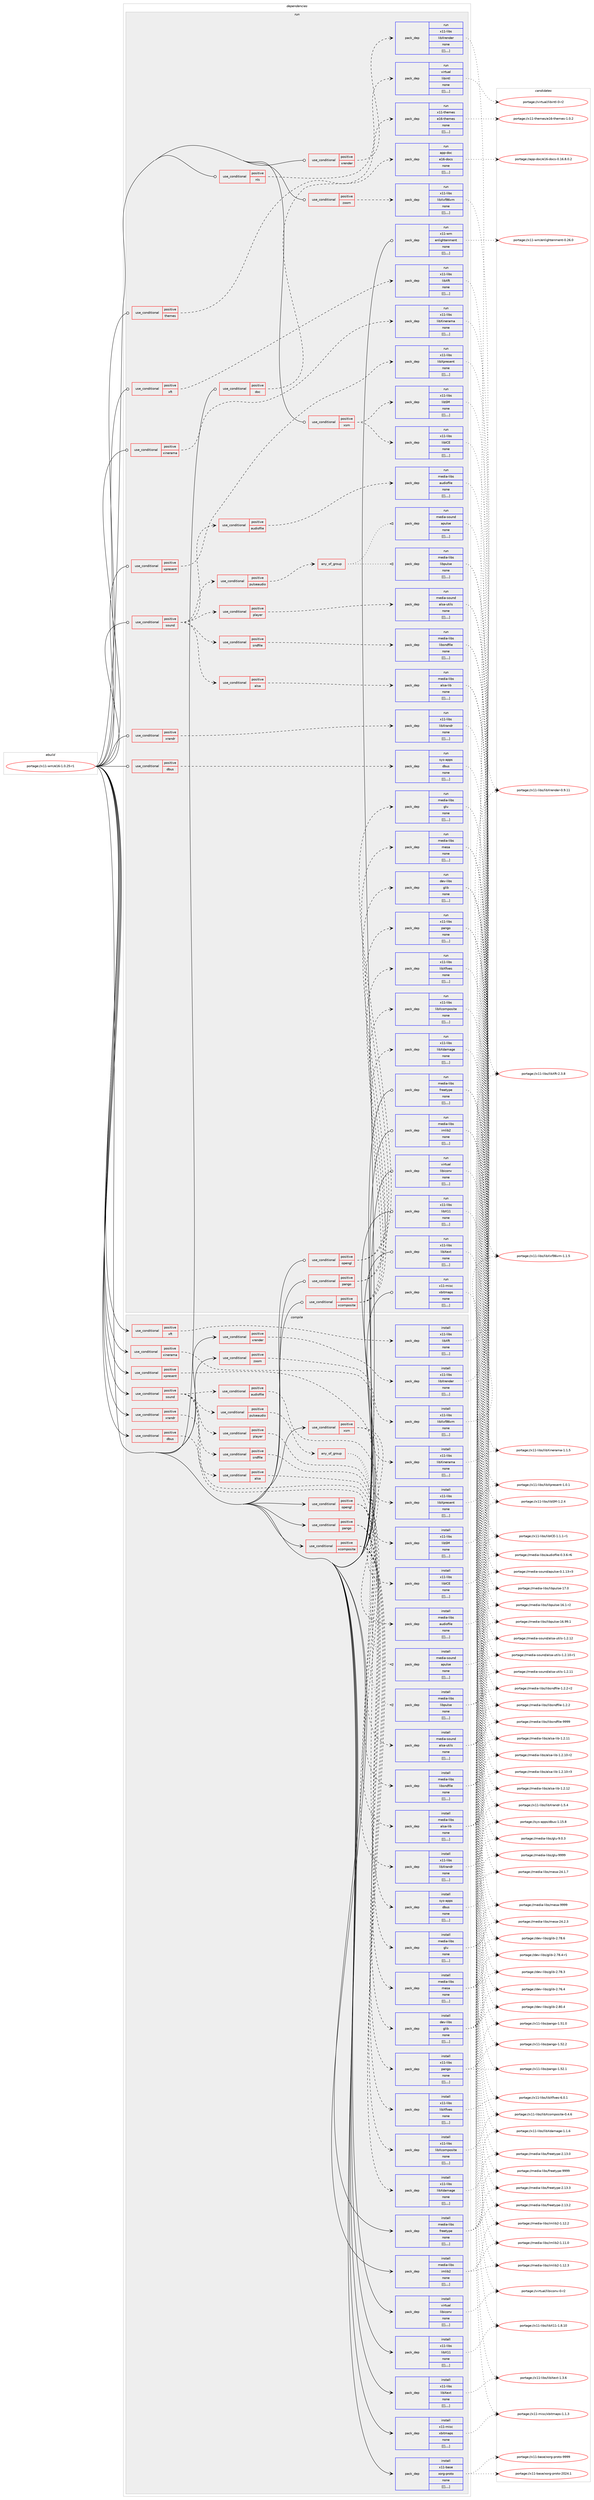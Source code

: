 digraph prolog {

# *************
# Graph options
# *************

newrank=true;
concentrate=true;
compound=true;
graph [rankdir=LR,fontname=Helvetica,fontsize=10,ranksep=1.5];#, ranksep=2.5, nodesep=0.2];
edge  [arrowhead=vee];
node  [fontname=Helvetica,fontsize=10];

# **********
# The ebuild
# **********

subgraph cluster_leftcol {
color=gray;
label=<<i>ebuild</i>>;
id [label="portage://x11-wm/e16-1.0.25-r1", color=red, width=4, href="../x11-wm/e16-1.0.25-r1.svg"];
}

# ****************
# The dependencies
# ****************

subgraph cluster_midcol {
color=gray;
label=<<i>dependencies</i>>;
subgraph cluster_compile {
fillcolor="#eeeeee";
style=filled;
label=<<i>compile</i>>;
subgraph cond11811 {
dependency34232 [label=<<TABLE BORDER="0" CELLBORDER="1" CELLSPACING="0" CELLPADDING="4"><TR><TD ROWSPAN="3" CELLPADDING="10">use_conditional</TD></TR><TR><TD>positive</TD></TR><TR><TD>dbus</TD></TR></TABLE>>, shape=none, color=red];
subgraph pack22184 {
dependency34233 [label=<<TABLE BORDER="0" CELLBORDER="1" CELLSPACING="0" CELLPADDING="4" WIDTH="220"><TR><TD ROWSPAN="6" CELLPADDING="30">pack_dep</TD></TR><TR><TD WIDTH="110">install</TD></TR><TR><TD>sys-apps</TD></TR><TR><TD>dbus</TD></TR><TR><TD>none</TD></TR><TR><TD>[[],,,,]</TD></TR></TABLE>>, shape=none, color=blue];
}
dependency34232:e -> dependency34233:w [weight=20,style="dashed",arrowhead="vee"];
}
id:e -> dependency34232:w [weight=20,style="solid",arrowhead="vee"];
subgraph cond11812 {
dependency34234 [label=<<TABLE BORDER="0" CELLBORDER="1" CELLSPACING="0" CELLPADDING="4"><TR><TD ROWSPAN="3" CELLPADDING="10">use_conditional</TD></TR><TR><TD>positive</TD></TR><TR><TD>opengl</TD></TR></TABLE>>, shape=none, color=red];
subgraph pack22185 {
dependency34235 [label=<<TABLE BORDER="0" CELLBORDER="1" CELLSPACING="0" CELLPADDING="4" WIDTH="220"><TR><TD ROWSPAN="6" CELLPADDING="30">pack_dep</TD></TR><TR><TD WIDTH="110">install</TD></TR><TR><TD>media-libs</TD></TR><TR><TD>glu</TD></TR><TR><TD>none</TD></TR><TR><TD>[[],,,,]</TD></TR></TABLE>>, shape=none, color=blue];
}
dependency34234:e -> dependency34235:w [weight=20,style="dashed",arrowhead="vee"];
subgraph pack22186 {
dependency34236 [label=<<TABLE BORDER="0" CELLBORDER="1" CELLSPACING="0" CELLPADDING="4" WIDTH="220"><TR><TD ROWSPAN="6" CELLPADDING="30">pack_dep</TD></TR><TR><TD WIDTH="110">install</TD></TR><TR><TD>media-libs</TD></TR><TR><TD>mesa</TD></TR><TR><TD>none</TD></TR><TR><TD>[[],,,,]</TD></TR></TABLE>>, shape=none, color=blue];
}
dependency34234:e -> dependency34236:w [weight=20,style="dashed",arrowhead="vee"];
}
id:e -> dependency34234:w [weight=20,style="solid",arrowhead="vee"];
subgraph cond11813 {
dependency34237 [label=<<TABLE BORDER="0" CELLBORDER="1" CELLSPACING="0" CELLPADDING="4"><TR><TD ROWSPAN="3" CELLPADDING="10">use_conditional</TD></TR><TR><TD>positive</TD></TR><TR><TD>pango</TD></TR></TABLE>>, shape=none, color=red];
subgraph pack22187 {
dependency34238 [label=<<TABLE BORDER="0" CELLBORDER="1" CELLSPACING="0" CELLPADDING="4" WIDTH="220"><TR><TD ROWSPAN="6" CELLPADDING="30">pack_dep</TD></TR><TR><TD WIDTH="110">install</TD></TR><TR><TD>dev-libs</TD></TR><TR><TD>glib</TD></TR><TR><TD>none</TD></TR><TR><TD>[[],,,,]</TD></TR></TABLE>>, shape=none, color=blue];
}
dependency34237:e -> dependency34238:w [weight=20,style="dashed",arrowhead="vee"];
subgraph pack22188 {
dependency34239 [label=<<TABLE BORDER="0" CELLBORDER="1" CELLSPACING="0" CELLPADDING="4" WIDTH="220"><TR><TD ROWSPAN="6" CELLPADDING="30">pack_dep</TD></TR><TR><TD WIDTH="110">install</TD></TR><TR><TD>x11-libs</TD></TR><TR><TD>pango</TD></TR><TR><TD>none</TD></TR><TR><TD>[[],,,,]</TD></TR></TABLE>>, shape=none, color=blue];
}
dependency34237:e -> dependency34239:w [weight=20,style="dashed",arrowhead="vee"];
}
id:e -> dependency34237:w [weight=20,style="solid",arrowhead="vee"];
subgraph cond11814 {
dependency34240 [label=<<TABLE BORDER="0" CELLBORDER="1" CELLSPACING="0" CELLPADDING="4"><TR><TD ROWSPAN="3" CELLPADDING="10">use_conditional</TD></TR><TR><TD>positive</TD></TR><TR><TD>sound</TD></TR></TABLE>>, shape=none, color=red];
subgraph cond11815 {
dependency34241 [label=<<TABLE BORDER="0" CELLBORDER="1" CELLSPACING="0" CELLPADDING="4"><TR><TD ROWSPAN="3" CELLPADDING="10">use_conditional</TD></TR><TR><TD>positive</TD></TR><TR><TD>alsa</TD></TR></TABLE>>, shape=none, color=red];
subgraph pack22189 {
dependency34242 [label=<<TABLE BORDER="0" CELLBORDER="1" CELLSPACING="0" CELLPADDING="4" WIDTH="220"><TR><TD ROWSPAN="6" CELLPADDING="30">pack_dep</TD></TR><TR><TD WIDTH="110">install</TD></TR><TR><TD>media-libs</TD></TR><TR><TD>alsa-lib</TD></TR><TR><TD>none</TD></TR><TR><TD>[[],,,,]</TD></TR></TABLE>>, shape=none, color=blue];
}
dependency34241:e -> dependency34242:w [weight=20,style="dashed",arrowhead="vee"];
}
dependency34240:e -> dependency34241:w [weight=20,style="dashed",arrowhead="vee"];
subgraph cond11816 {
dependency34243 [label=<<TABLE BORDER="0" CELLBORDER="1" CELLSPACING="0" CELLPADDING="4"><TR><TD ROWSPAN="3" CELLPADDING="10">use_conditional</TD></TR><TR><TD>positive</TD></TR><TR><TD>player</TD></TR></TABLE>>, shape=none, color=red];
subgraph pack22190 {
dependency34244 [label=<<TABLE BORDER="0" CELLBORDER="1" CELLSPACING="0" CELLPADDING="4" WIDTH="220"><TR><TD ROWSPAN="6" CELLPADDING="30">pack_dep</TD></TR><TR><TD WIDTH="110">install</TD></TR><TR><TD>media-sound</TD></TR><TR><TD>alsa-utils</TD></TR><TR><TD>none</TD></TR><TR><TD>[[],,,,]</TD></TR></TABLE>>, shape=none, color=blue];
}
dependency34243:e -> dependency34244:w [weight=20,style="dashed",arrowhead="vee"];
}
dependency34240:e -> dependency34243:w [weight=20,style="dashed",arrowhead="vee"];
subgraph cond11817 {
dependency34245 [label=<<TABLE BORDER="0" CELLBORDER="1" CELLSPACING="0" CELLPADDING="4"><TR><TD ROWSPAN="3" CELLPADDING="10">use_conditional</TD></TR><TR><TD>positive</TD></TR><TR><TD>pulseaudio</TD></TR></TABLE>>, shape=none, color=red];
subgraph any227 {
dependency34246 [label=<<TABLE BORDER="0" CELLBORDER="1" CELLSPACING="0" CELLPADDING="4"><TR><TD CELLPADDING="10">any_of_group</TD></TR></TABLE>>, shape=none, color=red];subgraph pack22191 {
dependency34247 [label=<<TABLE BORDER="0" CELLBORDER="1" CELLSPACING="0" CELLPADDING="4" WIDTH="220"><TR><TD ROWSPAN="6" CELLPADDING="30">pack_dep</TD></TR><TR><TD WIDTH="110">install</TD></TR><TR><TD>media-libs</TD></TR><TR><TD>libpulse</TD></TR><TR><TD>none</TD></TR><TR><TD>[[],,,,]</TD></TR></TABLE>>, shape=none, color=blue];
}
dependency34246:e -> dependency34247:w [weight=20,style="dotted",arrowhead="oinv"];
subgraph pack22192 {
dependency34248 [label=<<TABLE BORDER="0" CELLBORDER="1" CELLSPACING="0" CELLPADDING="4" WIDTH="220"><TR><TD ROWSPAN="6" CELLPADDING="30">pack_dep</TD></TR><TR><TD WIDTH="110">install</TD></TR><TR><TD>media-sound</TD></TR><TR><TD>apulse</TD></TR><TR><TD>none</TD></TR><TR><TD>[[],,,,]</TD></TR></TABLE>>, shape=none, color=blue];
}
dependency34246:e -> dependency34248:w [weight=20,style="dotted",arrowhead="oinv"];
}
dependency34245:e -> dependency34246:w [weight=20,style="dashed",arrowhead="vee"];
}
dependency34240:e -> dependency34245:w [weight=20,style="dashed",arrowhead="vee"];
subgraph cond11818 {
dependency34249 [label=<<TABLE BORDER="0" CELLBORDER="1" CELLSPACING="0" CELLPADDING="4"><TR><TD ROWSPAN="3" CELLPADDING="10">use_conditional</TD></TR><TR><TD>positive</TD></TR><TR><TD>audiofile</TD></TR></TABLE>>, shape=none, color=red];
subgraph pack22193 {
dependency34250 [label=<<TABLE BORDER="0" CELLBORDER="1" CELLSPACING="0" CELLPADDING="4" WIDTH="220"><TR><TD ROWSPAN="6" CELLPADDING="30">pack_dep</TD></TR><TR><TD WIDTH="110">install</TD></TR><TR><TD>media-libs</TD></TR><TR><TD>audiofile</TD></TR><TR><TD>none</TD></TR><TR><TD>[[],,,,]</TD></TR></TABLE>>, shape=none, color=blue];
}
dependency34249:e -> dependency34250:w [weight=20,style="dashed",arrowhead="vee"];
}
dependency34240:e -> dependency34249:w [weight=20,style="dashed",arrowhead="vee"];
subgraph cond11819 {
dependency34251 [label=<<TABLE BORDER="0" CELLBORDER="1" CELLSPACING="0" CELLPADDING="4"><TR><TD ROWSPAN="3" CELLPADDING="10">use_conditional</TD></TR><TR><TD>positive</TD></TR><TR><TD>sndfile</TD></TR></TABLE>>, shape=none, color=red];
subgraph pack22194 {
dependency34252 [label=<<TABLE BORDER="0" CELLBORDER="1" CELLSPACING="0" CELLPADDING="4" WIDTH="220"><TR><TD ROWSPAN="6" CELLPADDING="30">pack_dep</TD></TR><TR><TD WIDTH="110">install</TD></TR><TR><TD>media-libs</TD></TR><TR><TD>libsndfile</TD></TR><TR><TD>none</TD></TR><TR><TD>[[],,,,]</TD></TR></TABLE>>, shape=none, color=blue];
}
dependency34251:e -> dependency34252:w [weight=20,style="dashed",arrowhead="vee"];
}
dependency34240:e -> dependency34251:w [weight=20,style="dashed",arrowhead="vee"];
}
id:e -> dependency34240:w [weight=20,style="solid",arrowhead="vee"];
subgraph cond11820 {
dependency34253 [label=<<TABLE BORDER="0" CELLBORDER="1" CELLSPACING="0" CELLPADDING="4"><TR><TD ROWSPAN="3" CELLPADDING="10">use_conditional</TD></TR><TR><TD>positive</TD></TR><TR><TD>xcomposite</TD></TR></TABLE>>, shape=none, color=red];
subgraph pack22195 {
dependency34254 [label=<<TABLE BORDER="0" CELLBORDER="1" CELLSPACING="0" CELLPADDING="4" WIDTH="220"><TR><TD ROWSPAN="6" CELLPADDING="30">pack_dep</TD></TR><TR><TD WIDTH="110">install</TD></TR><TR><TD>x11-libs</TD></TR><TR><TD>libXcomposite</TD></TR><TR><TD>none</TD></TR><TR><TD>[[],,,,]</TD></TR></TABLE>>, shape=none, color=blue];
}
dependency34253:e -> dependency34254:w [weight=20,style="dashed",arrowhead="vee"];
subgraph pack22196 {
dependency34255 [label=<<TABLE BORDER="0" CELLBORDER="1" CELLSPACING="0" CELLPADDING="4" WIDTH="220"><TR><TD ROWSPAN="6" CELLPADDING="30">pack_dep</TD></TR><TR><TD WIDTH="110">install</TD></TR><TR><TD>x11-libs</TD></TR><TR><TD>libXdamage</TD></TR><TR><TD>none</TD></TR><TR><TD>[[],,,,]</TD></TR></TABLE>>, shape=none, color=blue];
}
dependency34253:e -> dependency34255:w [weight=20,style="dashed",arrowhead="vee"];
subgraph pack22197 {
dependency34256 [label=<<TABLE BORDER="0" CELLBORDER="1" CELLSPACING="0" CELLPADDING="4" WIDTH="220"><TR><TD ROWSPAN="6" CELLPADDING="30">pack_dep</TD></TR><TR><TD WIDTH="110">install</TD></TR><TR><TD>x11-libs</TD></TR><TR><TD>libXfixes</TD></TR><TR><TD>none</TD></TR><TR><TD>[[],,,,]</TD></TR></TABLE>>, shape=none, color=blue];
}
dependency34253:e -> dependency34256:w [weight=20,style="dashed",arrowhead="vee"];
}
id:e -> dependency34253:w [weight=20,style="solid",arrowhead="vee"];
subgraph cond11821 {
dependency34257 [label=<<TABLE BORDER="0" CELLBORDER="1" CELLSPACING="0" CELLPADDING="4"><TR><TD ROWSPAN="3" CELLPADDING="10">use_conditional</TD></TR><TR><TD>positive</TD></TR><TR><TD>xft</TD></TR></TABLE>>, shape=none, color=red];
subgraph pack22198 {
dependency34258 [label=<<TABLE BORDER="0" CELLBORDER="1" CELLSPACING="0" CELLPADDING="4" WIDTH="220"><TR><TD ROWSPAN="6" CELLPADDING="30">pack_dep</TD></TR><TR><TD WIDTH="110">install</TD></TR><TR><TD>x11-libs</TD></TR><TR><TD>libXft</TD></TR><TR><TD>none</TD></TR><TR><TD>[[],,,,]</TD></TR></TABLE>>, shape=none, color=blue];
}
dependency34257:e -> dependency34258:w [weight=20,style="dashed",arrowhead="vee"];
}
id:e -> dependency34257:w [weight=20,style="solid",arrowhead="vee"];
subgraph cond11822 {
dependency34259 [label=<<TABLE BORDER="0" CELLBORDER="1" CELLSPACING="0" CELLPADDING="4"><TR><TD ROWSPAN="3" CELLPADDING="10">use_conditional</TD></TR><TR><TD>positive</TD></TR><TR><TD>xinerama</TD></TR></TABLE>>, shape=none, color=red];
subgraph pack22199 {
dependency34260 [label=<<TABLE BORDER="0" CELLBORDER="1" CELLSPACING="0" CELLPADDING="4" WIDTH="220"><TR><TD ROWSPAN="6" CELLPADDING="30">pack_dep</TD></TR><TR><TD WIDTH="110">install</TD></TR><TR><TD>x11-libs</TD></TR><TR><TD>libXinerama</TD></TR><TR><TD>none</TD></TR><TR><TD>[[],,,,]</TD></TR></TABLE>>, shape=none, color=blue];
}
dependency34259:e -> dependency34260:w [weight=20,style="dashed",arrowhead="vee"];
}
id:e -> dependency34259:w [weight=20,style="solid",arrowhead="vee"];
subgraph cond11823 {
dependency34261 [label=<<TABLE BORDER="0" CELLBORDER="1" CELLSPACING="0" CELLPADDING="4"><TR><TD ROWSPAN="3" CELLPADDING="10">use_conditional</TD></TR><TR><TD>positive</TD></TR><TR><TD>xpresent</TD></TR></TABLE>>, shape=none, color=red];
subgraph pack22200 {
dependency34262 [label=<<TABLE BORDER="0" CELLBORDER="1" CELLSPACING="0" CELLPADDING="4" WIDTH="220"><TR><TD ROWSPAN="6" CELLPADDING="30">pack_dep</TD></TR><TR><TD WIDTH="110">install</TD></TR><TR><TD>x11-libs</TD></TR><TR><TD>libXpresent</TD></TR><TR><TD>none</TD></TR><TR><TD>[[],,,,]</TD></TR></TABLE>>, shape=none, color=blue];
}
dependency34261:e -> dependency34262:w [weight=20,style="dashed",arrowhead="vee"];
}
id:e -> dependency34261:w [weight=20,style="solid",arrowhead="vee"];
subgraph cond11824 {
dependency34263 [label=<<TABLE BORDER="0" CELLBORDER="1" CELLSPACING="0" CELLPADDING="4"><TR><TD ROWSPAN="3" CELLPADDING="10">use_conditional</TD></TR><TR><TD>positive</TD></TR><TR><TD>xrandr</TD></TR></TABLE>>, shape=none, color=red];
subgraph pack22201 {
dependency34264 [label=<<TABLE BORDER="0" CELLBORDER="1" CELLSPACING="0" CELLPADDING="4" WIDTH="220"><TR><TD ROWSPAN="6" CELLPADDING="30">pack_dep</TD></TR><TR><TD WIDTH="110">install</TD></TR><TR><TD>x11-libs</TD></TR><TR><TD>libXrandr</TD></TR><TR><TD>none</TD></TR><TR><TD>[[],,,,]</TD></TR></TABLE>>, shape=none, color=blue];
}
dependency34263:e -> dependency34264:w [weight=20,style="dashed",arrowhead="vee"];
}
id:e -> dependency34263:w [weight=20,style="solid",arrowhead="vee"];
subgraph cond11825 {
dependency34265 [label=<<TABLE BORDER="0" CELLBORDER="1" CELLSPACING="0" CELLPADDING="4"><TR><TD ROWSPAN="3" CELLPADDING="10">use_conditional</TD></TR><TR><TD>positive</TD></TR><TR><TD>xrender</TD></TR></TABLE>>, shape=none, color=red];
subgraph pack22202 {
dependency34266 [label=<<TABLE BORDER="0" CELLBORDER="1" CELLSPACING="0" CELLPADDING="4" WIDTH="220"><TR><TD ROWSPAN="6" CELLPADDING="30">pack_dep</TD></TR><TR><TD WIDTH="110">install</TD></TR><TR><TD>x11-libs</TD></TR><TR><TD>libXrender</TD></TR><TR><TD>none</TD></TR><TR><TD>[[],,,,]</TD></TR></TABLE>>, shape=none, color=blue];
}
dependency34265:e -> dependency34266:w [weight=20,style="dashed",arrowhead="vee"];
}
id:e -> dependency34265:w [weight=20,style="solid",arrowhead="vee"];
subgraph cond11826 {
dependency34267 [label=<<TABLE BORDER="0" CELLBORDER="1" CELLSPACING="0" CELLPADDING="4"><TR><TD ROWSPAN="3" CELLPADDING="10">use_conditional</TD></TR><TR><TD>positive</TD></TR><TR><TD>xsm</TD></TR></TABLE>>, shape=none, color=red];
subgraph pack22203 {
dependency34268 [label=<<TABLE BORDER="0" CELLBORDER="1" CELLSPACING="0" CELLPADDING="4" WIDTH="220"><TR><TD ROWSPAN="6" CELLPADDING="30">pack_dep</TD></TR><TR><TD WIDTH="110">install</TD></TR><TR><TD>x11-libs</TD></TR><TR><TD>libICE</TD></TR><TR><TD>none</TD></TR><TR><TD>[[],,,,]</TD></TR></TABLE>>, shape=none, color=blue];
}
dependency34267:e -> dependency34268:w [weight=20,style="dashed",arrowhead="vee"];
subgraph pack22204 {
dependency34269 [label=<<TABLE BORDER="0" CELLBORDER="1" CELLSPACING="0" CELLPADDING="4" WIDTH="220"><TR><TD ROWSPAN="6" CELLPADDING="30">pack_dep</TD></TR><TR><TD WIDTH="110">install</TD></TR><TR><TD>x11-libs</TD></TR><TR><TD>libSM</TD></TR><TR><TD>none</TD></TR><TR><TD>[[],,,,]</TD></TR></TABLE>>, shape=none, color=blue];
}
dependency34267:e -> dependency34269:w [weight=20,style="dashed",arrowhead="vee"];
}
id:e -> dependency34267:w [weight=20,style="solid",arrowhead="vee"];
subgraph cond11827 {
dependency34270 [label=<<TABLE BORDER="0" CELLBORDER="1" CELLSPACING="0" CELLPADDING="4"><TR><TD ROWSPAN="3" CELLPADDING="10">use_conditional</TD></TR><TR><TD>positive</TD></TR><TR><TD>zoom</TD></TR></TABLE>>, shape=none, color=red];
subgraph pack22205 {
dependency34271 [label=<<TABLE BORDER="0" CELLBORDER="1" CELLSPACING="0" CELLPADDING="4" WIDTH="220"><TR><TD ROWSPAN="6" CELLPADDING="30">pack_dep</TD></TR><TR><TD WIDTH="110">install</TD></TR><TR><TD>x11-libs</TD></TR><TR><TD>libXxf86vm</TD></TR><TR><TD>none</TD></TR><TR><TD>[[],,,,]</TD></TR></TABLE>>, shape=none, color=blue];
}
dependency34270:e -> dependency34271:w [weight=20,style="dashed",arrowhead="vee"];
}
id:e -> dependency34270:w [weight=20,style="solid",arrowhead="vee"];
subgraph pack22206 {
dependency34272 [label=<<TABLE BORDER="0" CELLBORDER="1" CELLSPACING="0" CELLPADDING="4" WIDTH="220"><TR><TD ROWSPAN="6" CELLPADDING="30">pack_dep</TD></TR><TR><TD WIDTH="110">install</TD></TR><TR><TD>media-libs</TD></TR><TR><TD>freetype</TD></TR><TR><TD>none</TD></TR><TR><TD>[[],,,,]</TD></TR></TABLE>>, shape=none, color=blue];
}
id:e -> dependency34272:w [weight=20,style="solid",arrowhead="vee"];
subgraph pack22207 {
dependency34273 [label=<<TABLE BORDER="0" CELLBORDER="1" CELLSPACING="0" CELLPADDING="4" WIDTH="220"><TR><TD ROWSPAN="6" CELLPADDING="30">pack_dep</TD></TR><TR><TD WIDTH="110">install</TD></TR><TR><TD>media-libs</TD></TR><TR><TD>imlib2</TD></TR><TR><TD>none</TD></TR><TR><TD>[[],,,,]</TD></TR></TABLE>>, shape=none, color=blue];
}
id:e -> dependency34273:w [weight=20,style="solid",arrowhead="vee"];
subgraph pack22208 {
dependency34274 [label=<<TABLE BORDER="0" CELLBORDER="1" CELLSPACING="0" CELLPADDING="4" WIDTH="220"><TR><TD ROWSPAN="6" CELLPADDING="30">pack_dep</TD></TR><TR><TD WIDTH="110">install</TD></TR><TR><TD>virtual</TD></TR><TR><TD>libiconv</TD></TR><TR><TD>none</TD></TR><TR><TD>[[],,,,]</TD></TR></TABLE>>, shape=none, color=blue];
}
id:e -> dependency34274:w [weight=20,style="solid",arrowhead="vee"];
subgraph pack22209 {
dependency34275 [label=<<TABLE BORDER="0" CELLBORDER="1" CELLSPACING="0" CELLPADDING="4" WIDTH="220"><TR><TD ROWSPAN="6" CELLPADDING="30">pack_dep</TD></TR><TR><TD WIDTH="110">install</TD></TR><TR><TD>x11-base</TD></TR><TR><TD>xorg-proto</TD></TR><TR><TD>none</TD></TR><TR><TD>[[],,,,]</TD></TR></TABLE>>, shape=none, color=blue];
}
id:e -> dependency34275:w [weight=20,style="solid",arrowhead="vee"];
subgraph pack22210 {
dependency34276 [label=<<TABLE BORDER="0" CELLBORDER="1" CELLSPACING="0" CELLPADDING="4" WIDTH="220"><TR><TD ROWSPAN="6" CELLPADDING="30">pack_dep</TD></TR><TR><TD WIDTH="110">install</TD></TR><TR><TD>x11-libs</TD></TR><TR><TD>libX11</TD></TR><TR><TD>none</TD></TR><TR><TD>[[],,,,]</TD></TR></TABLE>>, shape=none, color=blue];
}
id:e -> dependency34276:w [weight=20,style="solid",arrowhead="vee"];
subgraph pack22211 {
dependency34277 [label=<<TABLE BORDER="0" CELLBORDER="1" CELLSPACING="0" CELLPADDING="4" WIDTH="220"><TR><TD ROWSPAN="6" CELLPADDING="30">pack_dep</TD></TR><TR><TD WIDTH="110">install</TD></TR><TR><TD>x11-libs</TD></TR><TR><TD>libXext</TD></TR><TR><TD>none</TD></TR><TR><TD>[[],,,,]</TD></TR></TABLE>>, shape=none, color=blue];
}
id:e -> dependency34277:w [weight=20,style="solid",arrowhead="vee"];
subgraph pack22212 {
dependency34278 [label=<<TABLE BORDER="0" CELLBORDER="1" CELLSPACING="0" CELLPADDING="4" WIDTH="220"><TR><TD ROWSPAN="6" CELLPADDING="30">pack_dep</TD></TR><TR><TD WIDTH="110">install</TD></TR><TR><TD>x11-misc</TD></TR><TR><TD>xbitmaps</TD></TR><TR><TD>none</TD></TR><TR><TD>[[],,,,]</TD></TR></TABLE>>, shape=none, color=blue];
}
id:e -> dependency34278:w [weight=20,style="solid",arrowhead="vee"];
}
subgraph cluster_compileandrun {
fillcolor="#eeeeee";
style=filled;
label=<<i>compile and run</i>>;
}
subgraph cluster_run {
fillcolor="#eeeeee";
style=filled;
label=<<i>run</i>>;
subgraph cond11828 {
dependency34279 [label=<<TABLE BORDER="0" CELLBORDER="1" CELLSPACING="0" CELLPADDING="4"><TR><TD ROWSPAN="3" CELLPADDING="10">use_conditional</TD></TR><TR><TD>positive</TD></TR><TR><TD>dbus</TD></TR></TABLE>>, shape=none, color=red];
subgraph pack22213 {
dependency34280 [label=<<TABLE BORDER="0" CELLBORDER="1" CELLSPACING="0" CELLPADDING="4" WIDTH="220"><TR><TD ROWSPAN="6" CELLPADDING="30">pack_dep</TD></TR><TR><TD WIDTH="110">run</TD></TR><TR><TD>sys-apps</TD></TR><TR><TD>dbus</TD></TR><TR><TD>none</TD></TR><TR><TD>[[],,,,]</TD></TR></TABLE>>, shape=none, color=blue];
}
dependency34279:e -> dependency34280:w [weight=20,style="dashed",arrowhead="vee"];
}
id:e -> dependency34279:w [weight=20,style="solid",arrowhead="odot"];
subgraph cond11829 {
dependency34281 [label=<<TABLE BORDER="0" CELLBORDER="1" CELLSPACING="0" CELLPADDING="4"><TR><TD ROWSPAN="3" CELLPADDING="10">use_conditional</TD></TR><TR><TD>positive</TD></TR><TR><TD>doc</TD></TR></TABLE>>, shape=none, color=red];
subgraph pack22214 {
dependency34282 [label=<<TABLE BORDER="0" CELLBORDER="1" CELLSPACING="0" CELLPADDING="4" WIDTH="220"><TR><TD ROWSPAN="6" CELLPADDING="30">pack_dep</TD></TR><TR><TD WIDTH="110">run</TD></TR><TR><TD>app-doc</TD></TR><TR><TD>e16-docs</TD></TR><TR><TD>none</TD></TR><TR><TD>[[],,,,]</TD></TR></TABLE>>, shape=none, color=blue];
}
dependency34281:e -> dependency34282:w [weight=20,style="dashed",arrowhead="vee"];
}
id:e -> dependency34281:w [weight=20,style="solid",arrowhead="odot"];
subgraph cond11830 {
dependency34283 [label=<<TABLE BORDER="0" CELLBORDER="1" CELLSPACING="0" CELLPADDING="4"><TR><TD ROWSPAN="3" CELLPADDING="10">use_conditional</TD></TR><TR><TD>positive</TD></TR><TR><TD>nls</TD></TR></TABLE>>, shape=none, color=red];
subgraph pack22215 {
dependency34284 [label=<<TABLE BORDER="0" CELLBORDER="1" CELLSPACING="0" CELLPADDING="4" WIDTH="220"><TR><TD ROWSPAN="6" CELLPADDING="30">pack_dep</TD></TR><TR><TD WIDTH="110">run</TD></TR><TR><TD>virtual</TD></TR><TR><TD>libintl</TD></TR><TR><TD>none</TD></TR><TR><TD>[[],,,,]</TD></TR></TABLE>>, shape=none, color=blue];
}
dependency34283:e -> dependency34284:w [weight=20,style="dashed",arrowhead="vee"];
}
id:e -> dependency34283:w [weight=20,style="solid",arrowhead="odot"];
subgraph cond11831 {
dependency34285 [label=<<TABLE BORDER="0" CELLBORDER="1" CELLSPACING="0" CELLPADDING="4"><TR><TD ROWSPAN="3" CELLPADDING="10">use_conditional</TD></TR><TR><TD>positive</TD></TR><TR><TD>opengl</TD></TR></TABLE>>, shape=none, color=red];
subgraph pack22216 {
dependency34286 [label=<<TABLE BORDER="0" CELLBORDER="1" CELLSPACING="0" CELLPADDING="4" WIDTH="220"><TR><TD ROWSPAN="6" CELLPADDING="30">pack_dep</TD></TR><TR><TD WIDTH="110">run</TD></TR><TR><TD>media-libs</TD></TR><TR><TD>glu</TD></TR><TR><TD>none</TD></TR><TR><TD>[[],,,,]</TD></TR></TABLE>>, shape=none, color=blue];
}
dependency34285:e -> dependency34286:w [weight=20,style="dashed",arrowhead="vee"];
subgraph pack22217 {
dependency34287 [label=<<TABLE BORDER="0" CELLBORDER="1" CELLSPACING="0" CELLPADDING="4" WIDTH="220"><TR><TD ROWSPAN="6" CELLPADDING="30">pack_dep</TD></TR><TR><TD WIDTH="110">run</TD></TR><TR><TD>media-libs</TD></TR><TR><TD>mesa</TD></TR><TR><TD>none</TD></TR><TR><TD>[[],,,,]</TD></TR></TABLE>>, shape=none, color=blue];
}
dependency34285:e -> dependency34287:w [weight=20,style="dashed",arrowhead="vee"];
}
id:e -> dependency34285:w [weight=20,style="solid",arrowhead="odot"];
subgraph cond11832 {
dependency34288 [label=<<TABLE BORDER="0" CELLBORDER="1" CELLSPACING="0" CELLPADDING="4"><TR><TD ROWSPAN="3" CELLPADDING="10">use_conditional</TD></TR><TR><TD>positive</TD></TR><TR><TD>pango</TD></TR></TABLE>>, shape=none, color=red];
subgraph pack22218 {
dependency34289 [label=<<TABLE BORDER="0" CELLBORDER="1" CELLSPACING="0" CELLPADDING="4" WIDTH="220"><TR><TD ROWSPAN="6" CELLPADDING="30">pack_dep</TD></TR><TR><TD WIDTH="110">run</TD></TR><TR><TD>dev-libs</TD></TR><TR><TD>glib</TD></TR><TR><TD>none</TD></TR><TR><TD>[[],,,,]</TD></TR></TABLE>>, shape=none, color=blue];
}
dependency34288:e -> dependency34289:w [weight=20,style="dashed",arrowhead="vee"];
subgraph pack22219 {
dependency34290 [label=<<TABLE BORDER="0" CELLBORDER="1" CELLSPACING="0" CELLPADDING="4" WIDTH="220"><TR><TD ROWSPAN="6" CELLPADDING="30">pack_dep</TD></TR><TR><TD WIDTH="110">run</TD></TR><TR><TD>x11-libs</TD></TR><TR><TD>pango</TD></TR><TR><TD>none</TD></TR><TR><TD>[[],,,,]</TD></TR></TABLE>>, shape=none, color=blue];
}
dependency34288:e -> dependency34290:w [weight=20,style="dashed",arrowhead="vee"];
}
id:e -> dependency34288:w [weight=20,style="solid",arrowhead="odot"];
subgraph cond11833 {
dependency34291 [label=<<TABLE BORDER="0" CELLBORDER="1" CELLSPACING="0" CELLPADDING="4"><TR><TD ROWSPAN="3" CELLPADDING="10">use_conditional</TD></TR><TR><TD>positive</TD></TR><TR><TD>sound</TD></TR></TABLE>>, shape=none, color=red];
subgraph cond11834 {
dependency34292 [label=<<TABLE BORDER="0" CELLBORDER="1" CELLSPACING="0" CELLPADDING="4"><TR><TD ROWSPAN="3" CELLPADDING="10">use_conditional</TD></TR><TR><TD>positive</TD></TR><TR><TD>alsa</TD></TR></TABLE>>, shape=none, color=red];
subgraph pack22220 {
dependency34293 [label=<<TABLE BORDER="0" CELLBORDER="1" CELLSPACING="0" CELLPADDING="4" WIDTH="220"><TR><TD ROWSPAN="6" CELLPADDING="30">pack_dep</TD></TR><TR><TD WIDTH="110">run</TD></TR><TR><TD>media-libs</TD></TR><TR><TD>alsa-lib</TD></TR><TR><TD>none</TD></TR><TR><TD>[[],,,,]</TD></TR></TABLE>>, shape=none, color=blue];
}
dependency34292:e -> dependency34293:w [weight=20,style="dashed",arrowhead="vee"];
}
dependency34291:e -> dependency34292:w [weight=20,style="dashed",arrowhead="vee"];
subgraph cond11835 {
dependency34294 [label=<<TABLE BORDER="0" CELLBORDER="1" CELLSPACING="0" CELLPADDING="4"><TR><TD ROWSPAN="3" CELLPADDING="10">use_conditional</TD></TR><TR><TD>positive</TD></TR><TR><TD>player</TD></TR></TABLE>>, shape=none, color=red];
subgraph pack22221 {
dependency34295 [label=<<TABLE BORDER="0" CELLBORDER="1" CELLSPACING="0" CELLPADDING="4" WIDTH="220"><TR><TD ROWSPAN="6" CELLPADDING="30">pack_dep</TD></TR><TR><TD WIDTH="110">run</TD></TR><TR><TD>media-sound</TD></TR><TR><TD>alsa-utils</TD></TR><TR><TD>none</TD></TR><TR><TD>[[],,,,]</TD></TR></TABLE>>, shape=none, color=blue];
}
dependency34294:e -> dependency34295:w [weight=20,style="dashed",arrowhead="vee"];
}
dependency34291:e -> dependency34294:w [weight=20,style="dashed",arrowhead="vee"];
subgraph cond11836 {
dependency34296 [label=<<TABLE BORDER="0" CELLBORDER="1" CELLSPACING="0" CELLPADDING="4"><TR><TD ROWSPAN="3" CELLPADDING="10">use_conditional</TD></TR><TR><TD>positive</TD></TR><TR><TD>pulseaudio</TD></TR></TABLE>>, shape=none, color=red];
subgraph any228 {
dependency34297 [label=<<TABLE BORDER="0" CELLBORDER="1" CELLSPACING="0" CELLPADDING="4"><TR><TD CELLPADDING="10">any_of_group</TD></TR></TABLE>>, shape=none, color=red];subgraph pack22222 {
dependency34298 [label=<<TABLE BORDER="0" CELLBORDER="1" CELLSPACING="0" CELLPADDING="4" WIDTH="220"><TR><TD ROWSPAN="6" CELLPADDING="30">pack_dep</TD></TR><TR><TD WIDTH="110">run</TD></TR><TR><TD>media-libs</TD></TR><TR><TD>libpulse</TD></TR><TR><TD>none</TD></TR><TR><TD>[[],,,,]</TD></TR></TABLE>>, shape=none, color=blue];
}
dependency34297:e -> dependency34298:w [weight=20,style="dotted",arrowhead="oinv"];
subgraph pack22223 {
dependency34299 [label=<<TABLE BORDER="0" CELLBORDER="1" CELLSPACING="0" CELLPADDING="4" WIDTH="220"><TR><TD ROWSPAN="6" CELLPADDING="30">pack_dep</TD></TR><TR><TD WIDTH="110">run</TD></TR><TR><TD>media-sound</TD></TR><TR><TD>apulse</TD></TR><TR><TD>none</TD></TR><TR><TD>[[],,,,]</TD></TR></TABLE>>, shape=none, color=blue];
}
dependency34297:e -> dependency34299:w [weight=20,style="dotted",arrowhead="oinv"];
}
dependency34296:e -> dependency34297:w [weight=20,style="dashed",arrowhead="vee"];
}
dependency34291:e -> dependency34296:w [weight=20,style="dashed",arrowhead="vee"];
subgraph cond11837 {
dependency34300 [label=<<TABLE BORDER="0" CELLBORDER="1" CELLSPACING="0" CELLPADDING="4"><TR><TD ROWSPAN="3" CELLPADDING="10">use_conditional</TD></TR><TR><TD>positive</TD></TR><TR><TD>audiofile</TD></TR></TABLE>>, shape=none, color=red];
subgraph pack22224 {
dependency34301 [label=<<TABLE BORDER="0" CELLBORDER="1" CELLSPACING="0" CELLPADDING="4" WIDTH="220"><TR><TD ROWSPAN="6" CELLPADDING="30">pack_dep</TD></TR><TR><TD WIDTH="110">run</TD></TR><TR><TD>media-libs</TD></TR><TR><TD>audiofile</TD></TR><TR><TD>none</TD></TR><TR><TD>[[],,,,]</TD></TR></TABLE>>, shape=none, color=blue];
}
dependency34300:e -> dependency34301:w [weight=20,style="dashed",arrowhead="vee"];
}
dependency34291:e -> dependency34300:w [weight=20,style="dashed",arrowhead="vee"];
subgraph cond11838 {
dependency34302 [label=<<TABLE BORDER="0" CELLBORDER="1" CELLSPACING="0" CELLPADDING="4"><TR><TD ROWSPAN="3" CELLPADDING="10">use_conditional</TD></TR><TR><TD>positive</TD></TR><TR><TD>sndfile</TD></TR></TABLE>>, shape=none, color=red];
subgraph pack22225 {
dependency34303 [label=<<TABLE BORDER="0" CELLBORDER="1" CELLSPACING="0" CELLPADDING="4" WIDTH="220"><TR><TD ROWSPAN="6" CELLPADDING="30">pack_dep</TD></TR><TR><TD WIDTH="110">run</TD></TR><TR><TD>media-libs</TD></TR><TR><TD>libsndfile</TD></TR><TR><TD>none</TD></TR><TR><TD>[[],,,,]</TD></TR></TABLE>>, shape=none, color=blue];
}
dependency34302:e -> dependency34303:w [weight=20,style="dashed",arrowhead="vee"];
}
dependency34291:e -> dependency34302:w [weight=20,style="dashed",arrowhead="vee"];
}
id:e -> dependency34291:w [weight=20,style="solid",arrowhead="odot"];
subgraph cond11839 {
dependency34304 [label=<<TABLE BORDER="0" CELLBORDER="1" CELLSPACING="0" CELLPADDING="4"><TR><TD ROWSPAN="3" CELLPADDING="10">use_conditional</TD></TR><TR><TD>positive</TD></TR><TR><TD>themes</TD></TR></TABLE>>, shape=none, color=red];
subgraph pack22226 {
dependency34305 [label=<<TABLE BORDER="0" CELLBORDER="1" CELLSPACING="0" CELLPADDING="4" WIDTH="220"><TR><TD ROWSPAN="6" CELLPADDING="30">pack_dep</TD></TR><TR><TD WIDTH="110">run</TD></TR><TR><TD>x11-themes</TD></TR><TR><TD>e16-themes</TD></TR><TR><TD>none</TD></TR><TR><TD>[[],,,,]</TD></TR></TABLE>>, shape=none, color=blue];
}
dependency34304:e -> dependency34305:w [weight=20,style="dashed",arrowhead="vee"];
}
id:e -> dependency34304:w [weight=20,style="solid",arrowhead="odot"];
subgraph cond11840 {
dependency34306 [label=<<TABLE BORDER="0" CELLBORDER="1" CELLSPACING="0" CELLPADDING="4"><TR><TD ROWSPAN="3" CELLPADDING="10">use_conditional</TD></TR><TR><TD>positive</TD></TR><TR><TD>xcomposite</TD></TR></TABLE>>, shape=none, color=red];
subgraph pack22227 {
dependency34307 [label=<<TABLE BORDER="0" CELLBORDER="1" CELLSPACING="0" CELLPADDING="4" WIDTH="220"><TR><TD ROWSPAN="6" CELLPADDING="30">pack_dep</TD></TR><TR><TD WIDTH="110">run</TD></TR><TR><TD>x11-libs</TD></TR><TR><TD>libXcomposite</TD></TR><TR><TD>none</TD></TR><TR><TD>[[],,,,]</TD></TR></TABLE>>, shape=none, color=blue];
}
dependency34306:e -> dependency34307:w [weight=20,style="dashed",arrowhead="vee"];
subgraph pack22228 {
dependency34308 [label=<<TABLE BORDER="0" CELLBORDER="1" CELLSPACING="0" CELLPADDING="4" WIDTH="220"><TR><TD ROWSPAN="6" CELLPADDING="30">pack_dep</TD></TR><TR><TD WIDTH="110">run</TD></TR><TR><TD>x11-libs</TD></TR><TR><TD>libXdamage</TD></TR><TR><TD>none</TD></TR><TR><TD>[[],,,,]</TD></TR></TABLE>>, shape=none, color=blue];
}
dependency34306:e -> dependency34308:w [weight=20,style="dashed",arrowhead="vee"];
subgraph pack22229 {
dependency34309 [label=<<TABLE BORDER="0" CELLBORDER="1" CELLSPACING="0" CELLPADDING="4" WIDTH="220"><TR><TD ROWSPAN="6" CELLPADDING="30">pack_dep</TD></TR><TR><TD WIDTH="110">run</TD></TR><TR><TD>x11-libs</TD></TR><TR><TD>libXfixes</TD></TR><TR><TD>none</TD></TR><TR><TD>[[],,,,]</TD></TR></TABLE>>, shape=none, color=blue];
}
dependency34306:e -> dependency34309:w [weight=20,style="dashed",arrowhead="vee"];
}
id:e -> dependency34306:w [weight=20,style="solid",arrowhead="odot"];
subgraph cond11841 {
dependency34310 [label=<<TABLE BORDER="0" CELLBORDER="1" CELLSPACING="0" CELLPADDING="4"><TR><TD ROWSPAN="3" CELLPADDING="10">use_conditional</TD></TR><TR><TD>positive</TD></TR><TR><TD>xft</TD></TR></TABLE>>, shape=none, color=red];
subgraph pack22230 {
dependency34311 [label=<<TABLE BORDER="0" CELLBORDER="1" CELLSPACING="0" CELLPADDING="4" WIDTH="220"><TR><TD ROWSPAN="6" CELLPADDING="30">pack_dep</TD></TR><TR><TD WIDTH="110">run</TD></TR><TR><TD>x11-libs</TD></TR><TR><TD>libXft</TD></TR><TR><TD>none</TD></TR><TR><TD>[[],,,,]</TD></TR></TABLE>>, shape=none, color=blue];
}
dependency34310:e -> dependency34311:w [weight=20,style="dashed",arrowhead="vee"];
}
id:e -> dependency34310:w [weight=20,style="solid",arrowhead="odot"];
subgraph cond11842 {
dependency34312 [label=<<TABLE BORDER="0" CELLBORDER="1" CELLSPACING="0" CELLPADDING="4"><TR><TD ROWSPAN="3" CELLPADDING="10">use_conditional</TD></TR><TR><TD>positive</TD></TR><TR><TD>xinerama</TD></TR></TABLE>>, shape=none, color=red];
subgraph pack22231 {
dependency34313 [label=<<TABLE BORDER="0" CELLBORDER="1" CELLSPACING="0" CELLPADDING="4" WIDTH="220"><TR><TD ROWSPAN="6" CELLPADDING="30">pack_dep</TD></TR><TR><TD WIDTH="110">run</TD></TR><TR><TD>x11-libs</TD></TR><TR><TD>libXinerama</TD></TR><TR><TD>none</TD></TR><TR><TD>[[],,,,]</TD></TR></TABLE>>, shape=none, color=blue];
}
dependency34312:e -> dependency34313:w [weight=20,style="dashed",arrowhead="vee"];
}
id:e -> dependency34312:w [weight=20,style="solid",arrowhead="odot"];
subgraph cond11843 {
dependency34314 [label=<<TABLE BORDER="0" CELLBORDER="1" CELLSPACING="0" CELLPADDING="4"><TR><TD ROWSPAN="3" CELLPADDING="10">use_conditional</TD></TR><TR><TD>positive</TD></TR><TR><TD>xpresent</TD></TR></TABLE>>, shape=none, color=red];
subgraph pack22232 {
dependency34315 [label=<<TABLE BORDER="0" CELLBORDER="1" CELLSPACING="0" CELLPADDING="4" WIDTH="220"><TR><TD ROWSPAN="6" CELLPADDING="30">pack_dep</TD></TR><TR><TD WIDTH="110">run</TD></TR><TR><TD>x11-libs</TD></TR><TR><TD>libXpresent</TD></TR><TR><TD>none</TD></TR><TR><TD>[[],,,,]</TD></TR></TABLE>>, shape=none, color=blue];
}
dependency34314:e -> dependency34315:w [weight=20,style="dashed",arrowhead="vee"];
}
id:e -> dependency34314:w [weight=20,style="solid",arrowhead="odot"];
subgraph cond11844 {
dependency34316 [label=<<TABLE BORDER="0" CELLBORDER="1" CELLSPACING="0" CELLPADDING="4"><TR><TD ROWSPAN="3" CELLPADDING="10">use_conditional</TD></TR><TR><TD>positive</TD></TR><TR><TD>xrandr</TD></TR></TABLE>>, shape=none, color=red];
subgraph pack22233 {
dependency34317 [label=<<TABLE BORDER="0" CELLBORDER="1" CELLSPACING="0" CELLPADDING="4" WIDTH="220"><TR><TD ROWSPAN="6" CELLPADDING="30">pack_dep</TD></TR><TR><TD WIDTH="110">run</TD></TR><TR><TD>x11-libs</TD></TR><TR><TD>libXrandr</TD></TR><TR><TD>none</TD></TR><TR><TD>[[],,,,]</TD></TR></TABLE>>, shape=none, color=blue];
}
dependency34316:e -> dependency34317:w [weight=20,style="dashed",arrowhead="vee"];
}
id:e -> dependency34316:w [weight=20,style="solid",arrowhead="odot"];
subgraph cond11845 {
dependency34318 [label=<<TABLE BORDER="0" CELLBORDER="1" CELLSPACING="0" CELLPADDING="4"><TR><TD ROWSPAN="3" CELLPADDING="10">use_conditional</TD></TR><TR><TD>positive</TD></TR><TR><TD>xrender</TD></TR></TABLE>>, shape=none, color=red];
subgraph pack22234 {
dependency34319 [label=<<TABLE BORDER="0" CELLBORDER="1" CELLSPACING="0" CELLPADDING="4" WIDTH="220"><TR><TD ROWSPAN="6" CELLPADDING="30">pack_dep</TD></TR><TR><TD WIDTH="110">run</TD></TR><TR><TD>x11-libs</TD></TR><TR><TD>libXrender</TD></TR><TR><TD>none</TD></TR><TR><TD>[[],,,,]</TD></TR></TABLE>>, shape=none, color=blue];
}
dependency34318:e -> dependency34319:w [weight=20,style="dashed",arrowhead="vee"];
}
id:e -> dependency34318:w [weight=20,style="solid",arrowhead="odot"];
subgraph cond11846 {
dependency34320 [label=<<TABLE BORDER="0" CELLBORDER="1" CELLSPACING="0" CELLPADDING="4"><TR><TD ROWSPAN="3" CELLPADDING="10">use_conditional</TD></TR><TR><TD>positive</TD></TR><TR><TD>xsm</TD></TR></TABLE>>, shape=none, color=red];
subgraph pack22235 {
dependency34321 [label=<<TABLE BORDER="0" CELLBORDER="1" CELLSPACING="0" CELLPADDING="4" WIDTH="220"><TR><TD ROWSPAN="6" CELLPADDING="30">pack_dep</TD></TR><TR><TD WIDTH="110">run</TD></TR><TR><TD>x11-libs</TD></TR><TR><TD>libICE</TD></TR><TR><TD>none</TD></TR><TR><TD>[[],,,,]</TD></TR></TABLE>>, shape=none, color=blue];
}
dependency34320:e -> dependency34321:w [weight=20,style="dashed",arrowhead="vee"];
subgraph pack22236 {
dependency34322 [label=<<TABLE BORDER="0" CELLBORDER="1" CELLSPACING="0" CELLPADDING="4" WIDTH="220"><TR><TD ROWSPAN="6" CELLPADDING="30">pack_dep</TD></TR><TR><TD WIDTH="110">run</TD></TR><TR><TD>x11-libs</TD></TR><TR><TD>libSM</TD></TR><TR><TD>none</TD></TR><TR><TD>[[],,,,]</TD></TR></TABLE>>, shape=none, color=blue];
}
dependency34320:e -> dependency34322:w [weight=20,style="dashed",arrowhead="vee"];
}
id:e -> dependency34320:w [weight=20,style="solid",arrowhead="odot"];
subgraph cond11847 {
dependency34323 [label=<<TABLE BORDER="0" CELLBORDER="1" CELLSPACING="0" CELLPADDING="4"><TR><TD ROWSPAN="3" CELLPADDING="10">use_conditional</TD></TR><TR><TD>positive</TD></TR><TR><TD>zoom</TD></TR></TABLE>>, shape=none, color=red];
subgraph pack22237 {
dependency34324 [label=<<TABLE BORDER="0" CELLBORDER="1" CELLSPACING="0" CELLPADDING="4" WIDTH="220"><TR><TD ROWSPAN="6" CELLPADDING="30">pack_dep</TD></TR><TR><TD WIDTH="110">run</TD></TR><TR><TD>x11-libs</TD></TR><TR><TD>libXxf86vm</TD></TR><TR><TD>none</TD></TR><TR><TD>[[],,,,]</TD></TR></TABLE>>, shape=none, color=blue];
}
dependency34323:e -> dependency34324:w [weight=20,style="dashed",arrowhead="vee"];
}
id:e -> dependency34323:w [weight=20,style="solid",arrowhead="odot"];
subgraph pack22238 {
dependency34325 [label=<<TABLE BORDER="0" CELLBORDER="1" CELLSPACING="0" CELLPADDING="4" WIDTH="220"><TR><TD ROWSPAN="6" CELLPADDING="30">pack_dep</TD></TR><TR><TD WIDTH="110">run</TD></TR><TR><TD>media-libs</TD></TR><TR><TD>freetype</TD></TR><TR><TD>none</TD></TR><TR><TD>[[],,,,]</TD></TR></TABLE>>, shape=none, color=blue];
}
id:e -> dependency34325:w [weight=20,style="solid",arrowhead="odot"];
subgraph pack22239 {
dependency34326 [label=<<TABLE BORDER="0" CELLBORDER="1" CELLSPACING="0" CELLPADDING="4" WIDTH="220"><TR><TD ROWSPAN="6" CELLPADDING="30">pack_dep</TD></TR><TR><TD WIDTH="110">run</TD></TR><TR><TD>media-libs</TD></TR><TR><TD>imlib2</TD></TR><TR><TD>none</TD></TR><TR><TD>[[],,,,]</TD></TR></TABLE>>, shape=none, color=blue];
}
id:e -> dependency34326:w [weight=20,style="solid",arrowhead="odot"];
subgraph pack22240 {
dependency34327 [label=<<TABLE BORDER="0" CELLBORDER="1" CELLSPACING="0" CELLPADDING="4" WIDTH="220"><TR><TD ROWSPAN="6" CELLPADDING="30">pack_dep</TD></TR><TR><TD WIDTH="110">run</TD></TR><TR><TD>virtual</TD></TR><TR><TD>libiconv</TD></TR><TR><TD>none</TD></TR><TR><TD>[[],,,,]</TD></TR></TABLE>>, shape=none, color=blue];
}
id:e -> dependency34327:w [weight=20,style="solid",arrowhead="odot"];
subgraph pack22241 {
dependency34328 [label=<<TABLE BORDER="0" CELLBORDER="1" CELLSPACING="0" CELLPADDING="4" WIDTH="220"><TR><TD ROWSPAN="6" CELLPADDING="30">pack_dep</TD></TR><TR><TD WIDTH="110">run</TD></TR><TR><TD>x11-libs</TD></TR><TR><TD>libX11</TD></TR><TR><TD>none</TD></TR><TR><TD>[[],,,,]</TD></TR></TABLE>>, shape=none, color=blue];
}
id:e -> dependency34328:w [weight=20,style="solid",arrowhead="odot"];
subgraph pack22242 {
dependency34329 [label=<<TABLE BORDER="0" CELLBORDER="1" CELLSPACING="0" CELLPADDING="4" WIDTH="220"><TR><TD ROWSPAN="6" CELLPADDING="30">pack_dep</TD></TR><TR><TD WIDTH="110">run</TD></TR><TR><TD>x11-libs</TD></TR><TR><TD>libXext</TD></TR><TR><TD>none</TD></TR><TR><TD>[[],,,,]</TD></TR></TABLE>>, shape=none, color=blue];
}
id:e -> dependency34329:w [weight=20,style="solid",arrowhead="odot"];
subgraph pack22243 {
dependency34330 [label=<<TABLE BORDER="0" CELLBORDER="1" CELLSPACING="0" CELLPADDING="4" WIDTH="220"><TR><TD ROWSPAN="6" CELLPADDING="30">pack_dep</TD></TR><TR><TD WIDTH="110">run</TD></TR><TR><TD>x11-misc</TD></TR><TR><TD>xbitmaps</TD></TR><TR><TD>none</TD></TR><TR><TD>[[],,,,]</TD></TR></TABLE>>, shape=none, color=blue];
}
id:e -> dependency34330:w [weight=20,style="solid",arrowhead="odot"];
subgraph pack22244 {
dependency34331 [label=<<TABLE BORDER="0" CELLBORDER="1" CELLSPACING="0" CELLPADDING="4" WIDTH="220"><TR><TD ROWSPAN="6" CELLPADDING="30">pack_dep</TD></TR><TR><TD WIDTH="110">run</TD></TR><TR><TD>x11-wm</TD></TR><TR><TD>enlightenment</TD></TR><TR><TD>none</TD></TR><TR><TD>[[],,,,]</TD></TR></TABLE>>, shape=none, color=blue];
}
id:e -> dependency34331:w [weight=20,style="solid",arrowhead="odot"];
}
}

# **************
# The candidates
# **************

subgraph cluster_choices {
rank=same;
color=gray;
label=<<i>candidates</i>>;

subgraph choice22184 {
color=black;
nodesep=1;
choice1151211154597112112115471009811711545494649534656 [label="portage://sys-apps/dbus-1.15.8", color=red, width=4,href="../sys-apps/dbus-1.15.8.svg"];
dependency34233:e -> choice1151211154597112112115471009811711545494649534656:w [style=dotted,weight="100"];
}
subgraph choice22185 {
color=black;
nodesep=1;
choice109101100105974510810598115471031081174557575757 [label="portage://media-libs/glu-9999", color=red, width=4,href="../media-libs/glu-9999.svg"];
choice10910110010597451081059811547103108117455746484651 [label="portage://media-libs/glu-9.0.3", color=red, width=4,href="../media-libs/glu-9.0.3.svg"];
dependency34235:e -> choice109101100105974510810598115471031081174557575757:w [style=dotted,weight="100"];
dependency34235:e -> choice10910110010597451081059811547103108117455746484651:w [style=dotted,weight="100"];
}
subgraph choice22186 {
color=black;
nodesep=1;
choice10910110010597451081059811547109101115974557575757 [label="portage://media-libs/mesa-9999", color=red, width=4,href="../media-libs/mesa-9999.svg"];
choice109101100105974510810598115471091011159745505246504651 [label="portage://media-libs/mesa-24.2.3", color=red, width=4,href="../media-libs/mesa-24.2.3.svg"];
choice109101100105974510810598115471091011159745505246494655 [label="portage://media-libs/mesa-24.1.7", color=red, width=4,href="../media-libs/mesa-24.1.7.svg"];
dependency34236:e -> choice10910110010597451081059811547109101115974557575757:w [style=dotted,weight="100"];
dependency34236:e -> choice109101100105974510810598115471091011159745505246504651:w [style=dotted,weight="100"];
dependency34236:e -> choice109101100105974510810598115471091011159745505246494655:w [style=dotted,weight="100"];
}
subgraph choice22187 {
color=black;
nodesep=1;
choice1001011184510810598115471031081059845504656484652 [label="portage://dev-libs/glib-2.80.4", color=red, width=4,href="../dev-libs/glib-2.80.4.svg"];
choice1001011184510810598115471031081059845504655564654 [label="portage://dev-libs/glib-2.78.6", color=red, width=4,href="../dev-libs/glib-2.78.6.svg"];
choice10010111845108105981154710310810598455046555646524511449 [label="portage://dev-libs/glib-2.78.4-r1", color=red, width=4,href="../dev-libs/glib-2.78.4-r1.svg"];
choice1001011184510810598115471031081059845504655564651 [label="portage://dev-libs/glib-2.78.3", color=red, width=4,href="../dev-libs/glib-2.78.3.svg"];
choice1001011184510810598115471031081059845504655544652 [label="portage://dev-libs/glib-2.76.4", color=red, width=4,href="../dev-libs/glib-2.76.4.svg"];
dependency34238:e -> choice1001011184510810598115471031081059845504656484652:w [style=dotted,weight="100"];
dependency34238:e -> choice1001011184510810598115471031081059845504655564654:w [style=dotted,weight="100"];
dependency34238:e -> choice10010111845108105981154710310810598455046555646524511449:w [style=dotted,weight="100"];
dependency34238:e -> choice1001011184510810598115471031081059845504655564651:w [style=dotted,weight="100"];
dependency34238:e -> choice1001011184510810598115471031081059845504655544652:w [style=dotted,weight="100"];
}
subgraph choice22188 {
color=black;
nodesep=1;
choice12049494510810598115471129711010311145494653504650 [label="portage://x11-libs/pango-1.52.2", color=red, width=4,href="../x11-libs/pango-1.52.2.svg"];
choice12049494510810598115471129711010311145494653504649 [label="portage://x11-libs/pango-1.52.1", color=red, width=4,href="../x11-libs/pango-1.52.1.svg"];
choice12049494510810598115471129711010311145494653494648 [label="portage://x11-libs/pango-1.51.0", color=red, width=4,href="../x11-libs/pango-1.51.0.svg"];
dependency34239:e -> choice12049494510810598115471129711010311145494653504650:w [style=dotted,weight="100"];
dependency34239:e -> choice12049494510810598115471129711010311145494653504649:w [style=dotted,weight="100"];
dependency34239:e -> choice12049494510810598115471129711010311145494653494648:w [style=dotted,weight="100"];
}
subgraph choice22189 {
color=black;
nodesep=1;
choice109101100105974510810598115479710811597451081059845494650464950 [label="portage://media-libs/alsa-lib-1.2.12", color=red, width=4,href="../media-libs/alsa-lib-1.2.12.svg"];
choice109101100105974510810598115479710811597451081059845494650464949 [label="portage://media-libs/alsa-lib-1.2.11", color=red, width=4,href="../media-libs/alsa-lib-1.2.11.svg"];
choice1091011001059745108105981154797108115974510810598454946504649484511451 [label="portage://media-libs/alsa-lib-1.2.10-r3", color=red, width=4,href="../media-libs/alsa-lib-1.2.10-r3.svg"];
choice1091011001059745108105981154797108115974510810598454946504649484511450 [label="portage://media-libs/alsa-lib-1.2.10-r2", color=red, width=4,href="../media-libs/alsa-lib-1.2.10-r2.svg"];
dependency34242:e -> choice109101100105974510810598115479710811597451081059845494650464950:w [style=dotted,weight="100"];
dependency34242:e -> choice109101100105974510810598115479710811597451081059845494650464949:w [style=dotted,weight="100"];
dependency34242:e -> choice1091011001059745108105981154797108115974510810598454946504649484511451:w [style=dotted,weight="100"];
dependency34242:e -> choice1091011001059745108105981154797108115974510810598454946504649484511450:w [style=dotted,weight="100"];
}
subgraph choice22190 {
color=black;
nodesep=1;
choice10910110010597451151111171101004797108115974511711610510811545494650464950 [label="portage://media-sound/alsa-utils-1.2.12", color=red, width=4,href="../media-sound/alsa-utils-1.2.12.svg"];
choice10910110010597451151111171101004797108115974511711610510811545494650464949 [label="portage://media-sound/alsa-utils-1.2.11", color=red, width=4,href="../media-sound/alsa-utils-1.2.11.svg"];
choice109101100105974511511111711010047971081159745117116105108115454946504649484511449 [label="portage://media-sound/alsa-utils-1.2.10-r1", color=red, width=4,href="../media-sound/alsa-utils-1.2.10-r1.svg"];
dependency34244:e -> choice10910110010597451151111171101004797108115974511711610510811545494650464950:w [style=dotted,weight="100"];
dependency34244:e -> choice10910110010597451151111171101004797108115974511711610510811545494650464949:w [style=dotted,weight="100"];
dependency34244:e -> choice109101100105974511511111711010047971081159745117116105108115454946504649484511449:w [style=dotted,weight="100"];
}
subgraph choice22191 {
color=black;
nodesep=1;
choice10910110010597451081059811547108105981121171081151014549554648 [label="portage://media-libs/libpulse-17.0", color=red, width=4,href="../media-libs/libpulse-17.0.svg"];
choice10910110010597451081059811547108105981121171081151014549544657574649 [label="portage://media-libs/libpulse-16.99.1", color=red, width=4,href="../media-libs/libpulse-16.99.1.svg"];
choice109101100105974510810598115471081059811211710811510145495446494511450 [label="portage://media-libs/libpulse-16.1-r2", color=red, width=4,href="../media-libs/libpulse-16.1-r2.svg"];
dependency34247:e -> choice10910110010597451081059811547108105981121171081151014549554648:w [style=dotted,weight="100"];
dependency34247:e -> choice10910110010597451081059811547108105981121171081151014549544657574649:w [style=dotted,weight="100"];
dependency34247:e -> choice109101100105974510810598115471081059811211710811510145495446494511450:w [style=dotted,weight="100"];
}
subgraph choice22192 {
color=black;
nodesep=1;
choice10910110010597451151111171101004797112117108115101454846494649514511451 [label="portage://media-sound/apulse-0.1.13-r3", color=red, width=4,href="../media-sound/apulse-0.1.13-r3.svg"];
dependency34248:e -> choice10910110010597451151111171101004797112117108115101454846494649514511451:w [style=dotted,weight="100"];
}
subgraph choice22193 {
color=black;
nodesep=1;
choice10910110010597451081059811547971171001051111021051081014548465146544511454 [label="portage://media-libs/audiofile-0.3.6-r6", color=red, width=4,href="../media-libs/audiofile-0.3.6-r6.svg"];
dependency34250:e -> choice10910110010597451081059811547971171001051111021051081014548465146544511454:w [style=dotted,weight="100"];
}
subgraph choice22194 {
color=black;
nodesep=1;
choice10910110010597451081059811547108105981151101001021051081014557575757 [label="portage://media-libs/libsndfile-9999", color=red, width=4,href="../media-libs/libsndfile-9999.svg"];
choice10910110010597451081059811547108105981151101001021051081014549465046504511450 [label="portage://media-libs/libsndfile-1.2.2-r2", color=red, width=4,href="../media-libs/libsndfile-1.2.2-r2.svg"];
choice1091011001059745108105981154710810598115110100102105108101454946504650 [label="portage://media-libs/libsndfile-1.2.2", color=red, width=4,href="../media-libs/libsndfile-1.2.2.svg"];
dependency34252:e -> choice10910110010597451081059811547108105981151101001021051081014557575757:w [style=dotted,weight="100"];
dependency34252:e -> choice10910110010597451081059811547108105981151101001021051081014549465046504511450:w [style=dotted,weight="100"];
dependency34252:e -> choice1091011001059745108105981154710810598115110100102105108101454946504650:w [style=dotted,weight="100"];
}
subgraph choice22195 {
color=black;
nodesep=1;
choice1204949451081059811547108105988899111109112111115105116101454846524654 [label="portage://x11-libs/libXcomposite-0.4.6", color=red, width=4,href="../x11-libs/libXcomposite-0.4.6.svg"];
dependency34254:e -> choice1204949451081059811547108105988899111109112111115105116101454846524654:w [style=dotted,weight="100"];
}
subgraph choice22196 {
color=black;
nodesep=1;
choice120494945108105981154710810598881009710997103101454946494654 [label="portage://x11-libs/libXdamage-1.1.6", color=red, width=4,href="../x11-libs/libXdamage-1.1.6.svg"];
dependency34255:e -> choice120494945108105981154710810598881009710997103101454946494654:w [style=dotted,weight="100"];
}
subgraph choice22197 {
color=black;
nodesep=1;
choice12049494510810598115471081059888102105120101115455446484649 [label="portage://x11-libs/libXfixes-6.0.1", color=red, width=4,href="../x11-libs/libXfixes-6.0.1.svg"];
dependency34256:e -> choice12049494510810598115471081059888102105120101115455446484649:w [style=dotted,weight="100"];
}
subgraph choice22198 {
color=black;
nodesep=1;
choice12049494510810598115471081059888102116455046514656 [label="portage://x11-libs/libXft-2.3.8", color=red, width=4,href="../x11-libs/libXft-2.3.8.svg"];
dependency34258:e -> choice12049494510810598115471081059888102116455046514656:w [style=dotted,weight="100"];
}
subgraph choice22199 {
color=black;
nodesep=1;
choice120494945108105981154710810598881051101011149710997454946494653 [label="portage://x11-libs/libXinerama-1.1.5", color=red, width=4,href="../x11-libs/libXinerama-1.1.5.svg"];
dependency34260:e -> choice120494945108105981154710810598881051101011149710997454946494653:w [style=dotted,weight="100"];
}
subgraph choice22200 {
color=black;
nodesep=1;
choice12049494510810598115471081059888112114101115101110116454946484649 [label="portage://x11-libs/libXpresent-1.0.1", color=red, width=4,href="../x11-libs/libXpresent-1.0.1.svg"];
dependency34262:e -> choice12049494510810598115471081059888112114101115101110116454946484649:w [style=dotted,weight="100"];
}
subgraph choice22201 {
color=black;
nodesep=1;
choice1204949451081059811547108105988811497110100114454946534652 [label="portage://x11-libs/libXrandr-1.5.4", color=red, width=4,href="../x11-libs/libXrandr-1.5.4.svg"];
dependency34264:e -> choice1204949451081059811547108105988811497110100114454946534652:w [style=dotted,weight="100"];
}
subgraph choice22202 {
color=black;
nodesep=1;
choice1204949451081059811547108105988811410111010010111445484657464949 [label="portage://x11-libs/libXrender-0.9.11", color=red, width=4,href="../x11-libs/libXrender-0.9.11.svg"];
dependency34266:e -> choice1204949451081059811547108105988811410111010010111445484657464949:w [style=dotted,weight="100"];
}
subgraph choice22203 {
color=black;
nodesep=1;
choice1204949451081059811547108105987367694549464946494511449 [label="portage://x11-libs/libICE-1.1.1-r1", color=red, width=4,href="../x11-libs/libICE-1.1.1-r1.svg"];
dependency34268:e -> choice1204949451081059811547108105987367694549464946494511449:w [style=dotted,weight="100"];
}
subgraph choice22204 {
color=black;
nodesep=1;
choice1204949451081059811547108105988377454946504652 [label="portage://x11-libs/libSM-1.2.4", color=red, width=4,href="../x11-libs/libSM-1.2.4.svg"];
dependency34269:e -> choice1204949451081059811547108105988377454946504652:w [style=dotted,weight="100"];
}
subgraph choice22205 {
color=black;
nodesep=1;
choice120494945108105981154710810598881201025654118109454946494653 [label="portage://x11-libs/libXxf86vm-1.1.5", color=red, width=4,href="../x11-libs/libXxf86vm-1.1.5.svg"];
dependency34271:e -> choice120494945108105981154710810598881201025654118109454946494653:w [style=dotted,weight="100"];
}
subgraph choice22206 {
color=black;
nodesep=1;
choice109101100105974510810598115471021141011011161211121014557575757 [label="portage://media-libs/freetype-9999", color=red, width=4,href="../media-libs/freetype-9999.svg"];
choice1091011001059745108105981154710211410110111612111210145504649514651 [label="portage://media-libs/freetype-2.13.3", color=red, width=4,href="../media-libs/freetype-2.13.3.svg"];
choice1091011001059745108105981154710211410110111612111210145504649514650 [label="portage://media-libs/freetype-2.13.2", color=red, width=4,href="../media-libs/freetype-2.13.2.svg"];
choice1091011001059745108105981154710211410110111612111210145504649514648 [label="portage://media-libs/freetype-2.13.0", color=red, width=4,href="../media-libs/freetype-2.13.0.svg"];
dependency34272:e -> choice109101100105974510810598115471021141011011161211121014557575757:w [style=dotted,weight="100"];
dependency34272:e -> choice1091011001059745108105981154710211410110111612111210145504649514651:w [style=dotted,weight="100"];
dependency34272:e -> choice1091011001059745108105981154710211410110111612111210145504649514650:w [style=dotted,weight="100"];
dependency34272:e -> choice1091011001059745108105981154710211410110111612111210145504649514648:w [style=dotted,weight="100"];
}
subgraph choice22207 {
color=black;
nodesep=1;
choice10910110010597451081059811547105109108105985045494649504651 [label="portage://media-libs/imlib2-1.12.3", color=red, width=4,href="../media-libs/imlib2-1.12.3.svg"];
choice10910110010597451081059811547105109108105985045494649504650 [label="portage://media-libs/imlib2-1.12.2", color=red, width=4,href="../media-libs/imlib2-1.12.2.svg"];
choice10910110010597451081059811547105109108105985045494649494648 [label="portage://media-libs/imlib2-1.11.0", color=red, width=4,href="../media-libs/imlib2-1.11.0.svg"];
dependency34273:e -> choice10910110010597451081059811547105109108105985045494649504651:w [style=dotted,weight="100"];
dependency34273:e -> choice10910110010597451081059811547105109108105985045494649504650:w [style=dotted,weight="100"];
dependency34273:e -> choice10910110010597451081059811547105109108105985045494649494648:w [style=dotted,weight="100"];
}
subgraph choice22208 {
color=black;
nodesep=1;
choice1181051141161179710847108105981059911111011845484511450 [label="portage://virtual/libiconv-0-r2", color=red, width=4,href="../virtual/libiconv-0-r2.svg"];
dependency34274:e -> choice1181051141161179710847108105981059911111011845484511450:w [style=dotted,weight="100"];
}
subgraph choice22209 {
color=black;
nodesep=1;
choice120494945989711510147120111114103451121141111161114557575757 [label="portage://x11-base/xorg-proto-9999", color=red, width=4,href="../x11-base/xorg-proto-9999.svg"];
choice1204949459897115101471201111141034511211411111611145504850524649 [label="portage://x11-base/xorg-proto-2024.1", color=red, width=4,href="../x11-base/xorg-proto-2024.1.svg"];
dependency34275:e -> choice120494945989711510147120111114103451121141111161114557575757:w [style=dotted,weight="100"];
dependency34275:e -> choice1204949459897115101471201111141034511211411111611145504850524649:w [style=dotted,weight="100"];
}
subgraph choice22210 {
color=black;
nodesep=1;
choice12049494510810598115471081059888494945494656464948 [label="portage://x11-libs/libX11-1.8.10", color=red, width=4,href="../x11-libs/libX11-1.8.10.svg"];
dependency34276:e -> choice12049494510810598115471081059888494945494656464948:w [style=dotted,weight="100"];
}
subgraph choice22211 {
color=black;
nodesep=1;
choice12049494510810598115471081059888101120116454946514654 [label="portage://x11-libs/libXext-1.3.6", color=red, width=4,href="../x11-libs/libXext-1.3.6.svg"];
dependency34277:e -> choice12049494510810598115471081059888101120116454946514654:w [style=dotted,weight="100"];
}
subgraph choice22212 {
color=black;
nodesep=1;
choice12049494510910511599471209810511610997112115454946494651 [label="portage://x11-misc/xbitmaps-1.1.3", color=red, width=4,href="../x11-misc/xbitmaps-1.1.3.svg"];
dependency34278:e -> choice12049494510910511599471209810511610997112115454946494651:w [style=dotted,weight="100"];
}
subgraph choice22213 {
color=black;
nodesep=1;
choice1151211154597112112115471009811711545494649534656 [label="portage://sys-apps/dbus-1.15.8", color=red, width=4,href="../sys-apps/dbus-1.15.8.svg"];
dependency34280:e -> choice1151211154597112112115471009811711545494649534656:w [style=dotted,weight="100"];
}
subgraph choice22214 {
color=black;
nodesep=1;
choice97112112451001119947101495445100111991154548464954465646484650 [label="portage://app-doc/e16-docs-0.16.8.0.2", color=red, width=4,href="../app-doc/e16-docs-0.16.8.0.2.svg"];
dependency34282:e -> choice97112112451001119947101495445100111991154548464954465646484650:w [style=dotted,weight="100"];
}
subgraph choice22215 {
color=black;
nodesep=1;
choice11810511411611797108471081059810511011610845484511450 [label="portage://virtual/libintl-0-r2", color=red, width=4,href="../virtual/libintl-0-r2.svg"];
dependency34284:e -> choice11810511411611797108471081059810511011610845484511450:w [style=dotted,weight="100"];
}
subgraph choice22216 {
color=black;
nodesep=1;
choice109101100105974510810598115471031081174557575757 [label="portage://media-libs/glu-9999", color=red, width=4,href="../media-libs/glu-9999.svg"];
choice10910110010597451081059811547103108117455746484651 [label="portage://media-libs/glu-9.0.3", color=red, width=4,href="../media-libs/glu-9.0.3.svg"];
dependency34286:e -> choice109101100105974510810598115471031081174557575757:w [style=dotted,weight="100"];
dependency34286:e -> choice10910110010597451081059811547103108117455746484651:w [style=dotted,weight="100"];
}
subgraph choice22217 {
color=black;
nodesep=1;
choice10910110010597451081059811547109101115974557575757 [label="portage://media-libs/mesa-9999", color=red, width=4,href="../media-libs/mesa-9999.svg"];
choice109101100105974510810598115471091011159745505246504651 [label="portage://media-libs/mesa-24.2.3", color=red, width=4,href="../media-libs/mesa-24.2.3.svg"];
choice109101100105974510810598115471091011159745505246494655 [label="portage://media-libs/mesa-24.1.7", color=red, width=4,href="../media-libs/mesa-24.1.7.svg"];
dependency34287:e -> choice10910110010597451081059811547109101115974557575757:w [style=dotted,weight="100"];
dependency34287:e -> choice109101100105974510810598115471091011159745505246504651:w [style=dotted,weight="100"];
dependency34287:e -> choice109101100105974510810598115471091011159745505246494655:w [style=dotted,weight="100"];
}
subgraph choice22218 {
color=black;
nodesep=1;
choice1001011184510810598115471031081059845504656484652 [label="portage://dev-libs/glib-2.80.4", color=red, width=4,href="../dev-libs/glib-2.80.4.svg"];
choice1001011184510810598115471031081059845504655564654 [label="portage://dev-libs/glib-2.78.6", color=red, width=4,href="../dev-libs/glib-2.78.6.svg"];
choice10010111845108105981154710310810598455046555646524511449 [label="portage://dev-libs/glib-2.78.4-r1", color=red, width=4,href="../dev-libs/glib-2.78.4-r1.svg"];
choice1001011184510810598115471031081059845504655564651 [label="portage://dev-libs/glib-2.78.3", color=red, width=4,href="../dev-libs/glib-2.78.3.svg"];
choice1001011184510810598115471031081059845504655544652 [label="portage://dev-libs/glib-2.76.4", color=red, width=4,href="../dev-libs/glib-2.76.4.svg"];
dependency34289:e -> choice1001011184510810598115471031081059845504656484652:w [style=dotted,weight="100"];
dependency34289:e -> choice1001011184510810598115471031081059845504655564654:w [style=dotted,weight="100"];
dependency34289:e -> choice10010111845108105981154710310810598455046555646524511449:w [style=dotted,weight="100"];
dependency34289:e -> choice1001011184510810598115471031081059845504655564651:w [style=dotted,weight="100"];
dependency34289:e -> choice1001011184510810598115471031081059845504655544652:w [style=dotted,weight="100"];
}
subgraph choice22219 {
color=black;
nodesep=1;
choice12049494510810598115471129711010311145494653504650 [label="portage://x11-libs/pango-1.52.2", color=red, width=4,href="../x11-libs/pango-1.52.2.svg"];
choice12049494510810598115471129711010311145494653504649 [label="portage://x11-libs/pango-1.52.1", color=red, width=4,href="../x11-libs/pango-1.52.1.svg"];
choice12049494510810598115471129711010311145494653494648 [label="portage://x11-libs/pango-1.51.0", color=red, width=4,href="../x11-libs/pango-1.51.0.svg"];
dependency34290:e -> choice12049494510810598115471129711010311145494653504650:w [style=dotted,weight="100"];
dependency34290:e -> choice12049494510810598115471129711010311145494653504649:w [style=dotted,weight="100"];
dependency34290:e -> choice12049494510810598115471129711010311145494653494648:w [style=dotted,weight="100"];
}
subgraph choice22220 {
color=black;
nodesep=1;
choice109101100105974510810598115479710811597451081059845494650464950 [label="portage://media-libs/alsa-lib-1.2.12", color=red, width=4,href="../media-libs/alsa-lib-1.2.12.svg"];
choice109101100105974510810598115479710811597451081059845494650464949 [label="portage://media-libs/alsa-lib-1.2.11", color=red, width=4,href="../media-libs/alsa-lib-1.2.11.svg"];
choice1091011001059745108105981154797108115974510810598454946504649484511451 [label="portage://media-libs/alsa-lib-1.2.10-r3", color=red, width=4,href="../media-libs/alsa-lib-1.2.10-r3.svg"];
choice1091011001059745108105981154797108115974510810598454946504649484511450 [label="portage://media-libs/alsa-lib-1.2.10-r2", color=red, width=4,href="../media-libs/alsa-lib-1.2.10-r2.svg"];
dependency34293:e -> choice109101100105974510810598115479710811597451081059845494650464950:w [style=dotted,weight="100"];
dependency34293:e -> choice109101100105974510810598115479710811597451081059845494650464949:w [style=dotted,weight="100"];
dependency34293:e -> choice1091011001059745108105981154797108115974510810598454946504649484511451:w [style=dotted,weight="100"];
dependency34293:e -> choice1091011001059745108105981154797108115974510810598454946504649484511450:w [style=dotted,weight="100"];
}
subgraph choice22221 {
color=black;
nodesep=1;
choice10910110010597451151111171101004797108115974511711610510811545494650464950 [label="portage://media-sound/alsa-utils-1.2.12", color=red, width=4,href="../media-sound/alsa-utils-1.2.12.svg"];
choice10910110010597451151111171101004797108115974511711610510811545494650464949 [label="portage://media-sound/alsa-utils-1.2.11", color=red, width=4,href="../media-sound/alsa-utils-1.2.11.svg"];
choice109101100105974511511111711010047971081159745117116105108115454946504649484511449 [label="portage://media-sound/alsa-utils-1.2.10-r1", color=red, width=4,href="../media-sound/alsa-utils-1.2.10-r1.svg"];
dependency34295:e -> choice10910110010597451151111171101004797108115974511711610510811545494650464950:w [style=dotted,weight="100"];
dependency34295:e -> choice10910110010597451151111171101004797108115974511711610510811545494650464949:w [style=dotted,weight="100"];
dependency34295:e -> choice109101100105974511511111711010047971081159745117116105108115454946504649484511449:w [style=dotted,weight="100"];
}
subgraph choice22222 {
color=black;
nodesep=1;
choice10910110010597451081059811547108105981121171081151014549554648 [label="portage://media-libs/libpulse-17.0", color=red, width=4,href="../media-libs/libpulse-17.0.svg"];
choice10910110010597451081059811547108105981121171081151014549544657574649 [label="portage://media-libs/libpulse-16.99.1", color=red, width=4,href="../media-libs/libpulse-16.99.1.svg"];
choice109101100105974510810598115471081059811211710811510145495446494511450 [label="portage://media-libs/libpulse-16.1-r2", color=red, width=4,href="../media-libs/libpulse-16.1-r2.svg"];
dependency34298:e -> choice10910110010597451081059811547108105981121171081151014549554648:w [style=dotted,weight="100"];
dependency34298:e -> choice10910110010597451081059811547108105981121171081151014549544657574649:w [style=dotted,weight="100"];
dependency34298:e -> choice109101100105974510810598115471081059811211710811510145495446494511450:w [style=dotted,weight="100"];
}
subgraph choice22223 {
color=black;
nodesep=1;
choice10910110010597451151111171101004797112117108115101454846494649514511451 [label="portage://media-sound/apulse-0.1.13-r3", color=red, width=4,href="../media-sound/apulse-0.1.13-r3.svg"];
dependency34299:e -> choice10910110010597451151111171101004797112117108115101454846494649514511451:w [style=dotted,weight="100"];
}
subgraph choice22224 {
color=black;
nodesep=1;
choice10910110010597451081059811547971171001051111021051081014548465146544511454 [label="portage://media-libs/audiofile-0.3.6-r6", color=red, width=4,href="../media-libs/audiofile-0.3.6-r6.svg"];
dependency34301:e -> choice10910110010597451081059811547971171001051111021051081014548465146544511454:w [style=dotted,weight="100"];
}
subgraph choice22225 {
color=black;
nodesep=1;
choice10910110010597451081059811547108105981151101001021051081014557575757 [label="portage://media-libs/libsndfile-9999", color=red, width=4,href="../media-libs/libsndfile-9999.svg"];
choice10910110010597451081059811547108105981151101001021051081014549465046504511450 [label="portage://media-libs/libsndfile-1.2.2-r2", color=red, width=4,href="../media-libs/libsndfile-1.2.2-r2.svg"];
choice1091011001059745108105981154710810598115110100102105108101454946504650 [label="portage://media-libs/libsndfile-1.2.2", color=red, width=4,href="../media-libs/libsndfile-1.2.2.svg"];
dependency34303:e -> choice10910110010597451081059811547108105981151101001021051081014557575757:w [style=dotted,weight="100"];
dependency34303:e -> choice10910110010597451081059811547108105981151101001021051081014549465046504511450:w [style=dotted,weight="100"];
dependency34303:e -> choice1091011001059745108105981154710810598115110100102105108101454946504650:w [style=dotted,weight="100"];
}
subgraph choice22226 {
color=black;
nodesep=1;
choice12049494511610410110910111547101495445116104101109101115454946484650 [label="portage://x11-themes/e16-themes-1.0.2", color=red, width=4,href="../x11-themes/e16-themes-1.0.2.svg"];
dependency34305:e -> choice12049494511610410110910111547101495445116104101109101115454946484650:w [style=dotted,weight="100"];
}
subgraph choice22227 {
color=black;
nodesep=1;
choice1204949451081059811547108105988899111109112111115105116101454846524654 [label="portage://x11-libs/libXcomposite-0.4.6", color=red, width=4,href="../x11-libs/libXcomposite-0.4.6.svg"];
dependency34307:e -> choice1204949451081059811547108105988899111109112111115105116101454846524654:w [style=dotted,weight="100"];
}
subgraph choice22228 {
color=black;
nodesep=1;
choice120494945108105981154710810598881009710997103101454946494654 [label="portage://x11-libs/libXdamage-1.1.6", color=red, width=4,href="../x11-libs/libXdamage-1.1.6.svg"];
dependency34308:e -> choice120494945108105981154710810598881009710997103101454946494654:w [style=dotted,weight="100"];
}
subgraph choice22229 {
color=black;
nodesep=1;
choice12049494510810598115471081059888102105120101115455446484649 [label="portage://x11-libs/libXfixes-6.0.1", color=red, width=4,href="../x11-libs/libXfixes-6.0.1.svg"];
dependency34309:e -> choice12049494510810598115471081059888102105120101115455446484649:w [style=dotted,weight="100"];
}
subgraph choice22230 {
color=black;
nodesep=1;
choice12049494510810598115471081059888102116455046514656 [label="portage://x11-libs/libXft-2.3.8", color=red, width=4,href="../x11-libs/libXft-2.3.8.svg"];
dependency34311:e -> choice12049494510810598115471081059888102116455046514656:w [style=dotted,weight="100"];
}
subgraph choice22231 {
color=black;
nodesep=1;
choice120494945108105981154710810598881051101011149710997454946494653 [label="portage://x11-libs/libXinerama-1.1.5", color=red, width=4,href="../x11-libs/libXinerama-1.1.5.svg"];
dependency34313:e -> choice120494945108105981154710810598881051101011149710997454946494653:w [style=dotted,weight="100"];
}
subgraph choice22232 {
color=black;
nodesep=1;
choice12049494510810598115471081059888112114101115101110116454946484649 [label="portage://x11-libs/libXpresent-1.0.1", color=red, width=4,href="../x11-libs/libXpresent-1.0.1.svg"];
dependency34315:e -> choice12049494510810598115471081059888112114101115101110116454946484649:w [style=dotted,weight="100"];
}
subgraph choice22233 {
color=black;
nodesep=1;
choice1204949451081059811547108105988811497110100114454946534652 [label="portage://x11-libs/libXrandr-1.5.4", color=red, width=4,href="../x11-libs/libXrandr-1.5.4.svg"];
dependency34317:e -> choice1204949451081059811547108105988811497110100114454946534652:w [style=dotted,weight="100"];
}
subgraph choice22234 {
color=black;
nodesep=1;
choice1204949451081059811547108105988811410111010010111445484657464949 [label="portage://x11-libs/libXrender-0.9.11", color=red, width=4,href="../x11-libs/libXrender-0.9.11.svg"];
dependency34319:e -> choice1204949451081059811547108105988811410111010010111445484657464949:w [style=dotted,weight="100"];
}
subgraph choice22235 {
color=black;
nodesep=1;
choice1204949451081059811547108105987367694549464946494511449 [label="portage://x11-libs/libICE-1.1.1-r1", color=red, width=4,href="../x11-libs/libICE-1.1.1-r1.svg"];
dependency34321:e -> choice1204949451081059811547108105987367694549464946494511449:w [style=dotted,weight="100"];
}
subgraph choice22236 {
color=black;
nodesep=1;
choice1204949451081059811547108105988377454946504652 [label="portage://x11-libs/libSM-1.2.4", color=red, width=4,href="../x11-libs/libSM-1.2.4.svg"];
dependency34322:e -> choice1204949451081059811547108105988377454946504652:w [style=dotted,weight="100"];
}
subgraph choice22237 {
color=black;
nodesep=1;
choice120494945108105981154710810598881201025654118109454946494653 [label="portage://x11-libs/libXxf86vm-1.1.5", color=red, width=4,href="../x11-libs/libXxf86vm-1.1.5.svg"];
dependency34324:e -> choice120494945108105981154710810598881201025654118109454946494653:w [style=dotted,weight="100"];
}
subgraph choice22238 {
color=black;
nodesep=1;
choice109101100105974510810598115471021141011011161211121014557575757 [label="portage://media-libs/freetype-9999", color=red, width=4,href="../media-libs/freetype-9999.svg"];
choice1091011001059745108105981154710211410110111612111210145504649514651 [label="portage://media-libs/freetype-2.13.3", color=red, width=4,href="../media-libs/freetype-2.13.3.svg"];
choice1091011001059745108105981154710211410110111612111210145504649514650 [label="portage://media-libs/freetype-2.13.2", color=red, width=4,href="../media-libs/freetype-2.13.2.svg"];
choice1091011001059745108105981154710211410110111612111210145504649514648 [label="portage://media-libs/freetype-2.13.0", color=red, width=4,href="../media-libs/freetype-2.13.0.svg"];
dependency34325:e -> choice109101100105974510810598115471021141011011161211121014557575757:w [style=dotted,weight="100"];
dependency34325:e -> choice1091011001059745108105981154710211410110111612111210145504649514651:w [style=dotted,weight="100"];
dependency34325:e -> choice1091011001059745108105981154710211410110111612111210145504649514650:w [style=dotted,weight="100"];
dependency34325:e -> choice1091011001059745108105981154710211410110111612111210145504649514648:w [style=dotted,weight="100"];
}
subgraph choice22239 {
color=black;
nodesep=1;
choice10910110010597451081059811547105109108105985045494649504651 [label="portage://media-libs/imlib2-1.12.3", color=red, width=4,href="../media-libs/imlib2-1.12.3.svg"];
choice10910110010597451081059811547105109108105985045494649504650 [label="portage://media-libs/imlib2-1.12.2", color=red, width=4,href="../media-libs/imlib2-1.12.2.svg"];
choice10910110010597451081059811547105109108105985045494649494648 [label="portage://media-libs/imlib2-1.11.0", color=red, width=4,href="../media-libs/imlib2-1.11.0.svg"];
dependency34326:e -> choice10910110010597451081059811547105109108105985045494649504651:w [style=dotted,weight="100"];
dependency34326:e -> choice10910110010597451081059811547105109108105985045494649504650:w [style=dotted,weight="100"];
dependency34326:e -> choice10910110010597451081059811547105109108105985045494649494648:w [style=dotted,weight="100"];
}
subgraph choice22240 {
color=black;
nodesep=1;
choice1181051141161179710847108105981059911111011845484511450 [label="portage://virtual/libiconv-0-r2", color=red, width=4,href="../virtual/libiconv-0-r2.svg"];
dependency34327:e -> choice1181051141161179710847108105981059911111011845484511450:w [style=dotted,weight="100"];
}
subgraph choice22241 {
color=black;
nodesep=1;
choice12049494510810598115471081059888494945494656464948 [label="portage://x11-libs/libX11-1.8.10", color=red, width=4,href="../x11-libs/libX11-1.8.10.svg"];
dependency34328:e -> choice12049494510810598115471081059888494945494656464948:w [style=dotted,weight="100"];
}
subgraph choice22242 {
color=black;
nodesep=1;
choice12049494510810598115471081059888101120116454946514654 [label="portage://x11-libs/libXext-1.3.6", color=red, width=4,href="../x11-libs/libXext-1.3.6.svg"];
dependency34329:e -> choice12049494510810598115471081059888101120116454946514654:w [style=dotted,weight="100"];
}
subgraph choice22243 {
color=black;
nodesep=1;
choice12049494510910511599471209810511610997112115454946494651 [label="portage://x11-misc/xbitmaps-1.1.3", color=red, width=4,href="../x11-misc/xbitmaps-1.1.3.svg"];
dependency34330:e -> choice12049494510910511599471209810511610997112115454946494651:w [style=dotted,weight="100"];
}
subgraph choice22244 {
color=black;
nodesep=1;
choice1204949451191094710111010810510310411610111010910111011645484650544648 [label="portage://x11-wm/enlightenment-0.26.0", color=red, width=4,href="../x11-wm/enlightenment-0.26.0.svg"];
dependency34331:e -> choice1204949451191094710111010810510310411610111010910111011645484650544648:w [style=dotted,weight="100"];
}
}

}
